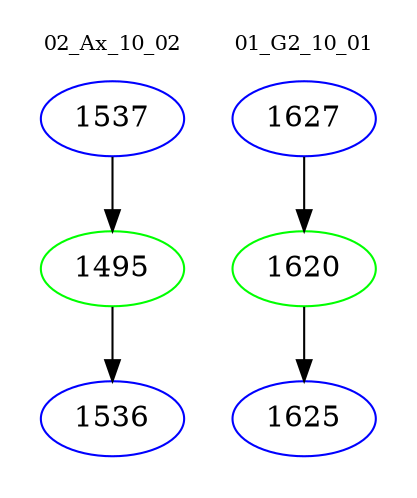 digraph{
subgraph cluster_0 {
color = white
label = "02_Ax_10_02";
fontsize=10;
T0_1537 [label="1537", color="blue"]
T0_1537 -> T0_1495 [color="black"]
T0_1495 [label="1495", color="green"]
T0_1495 -> T0_1536 [color="black"]
T0_1536 [label="1536", color="blue"]
}
subgraph cluster_1 {
color = white
label = "01_G2_10_01";
fontsize=10;
T1_1627 [label="1627", color="blue"]
T1_1627 -> T1_1620 [color="black"]
T1_1620 [label="1620", color="green"]
T1_1620 -> T1_1625 [color="black"]
T1_1625 [label="1625", color="blue"]
}
}
